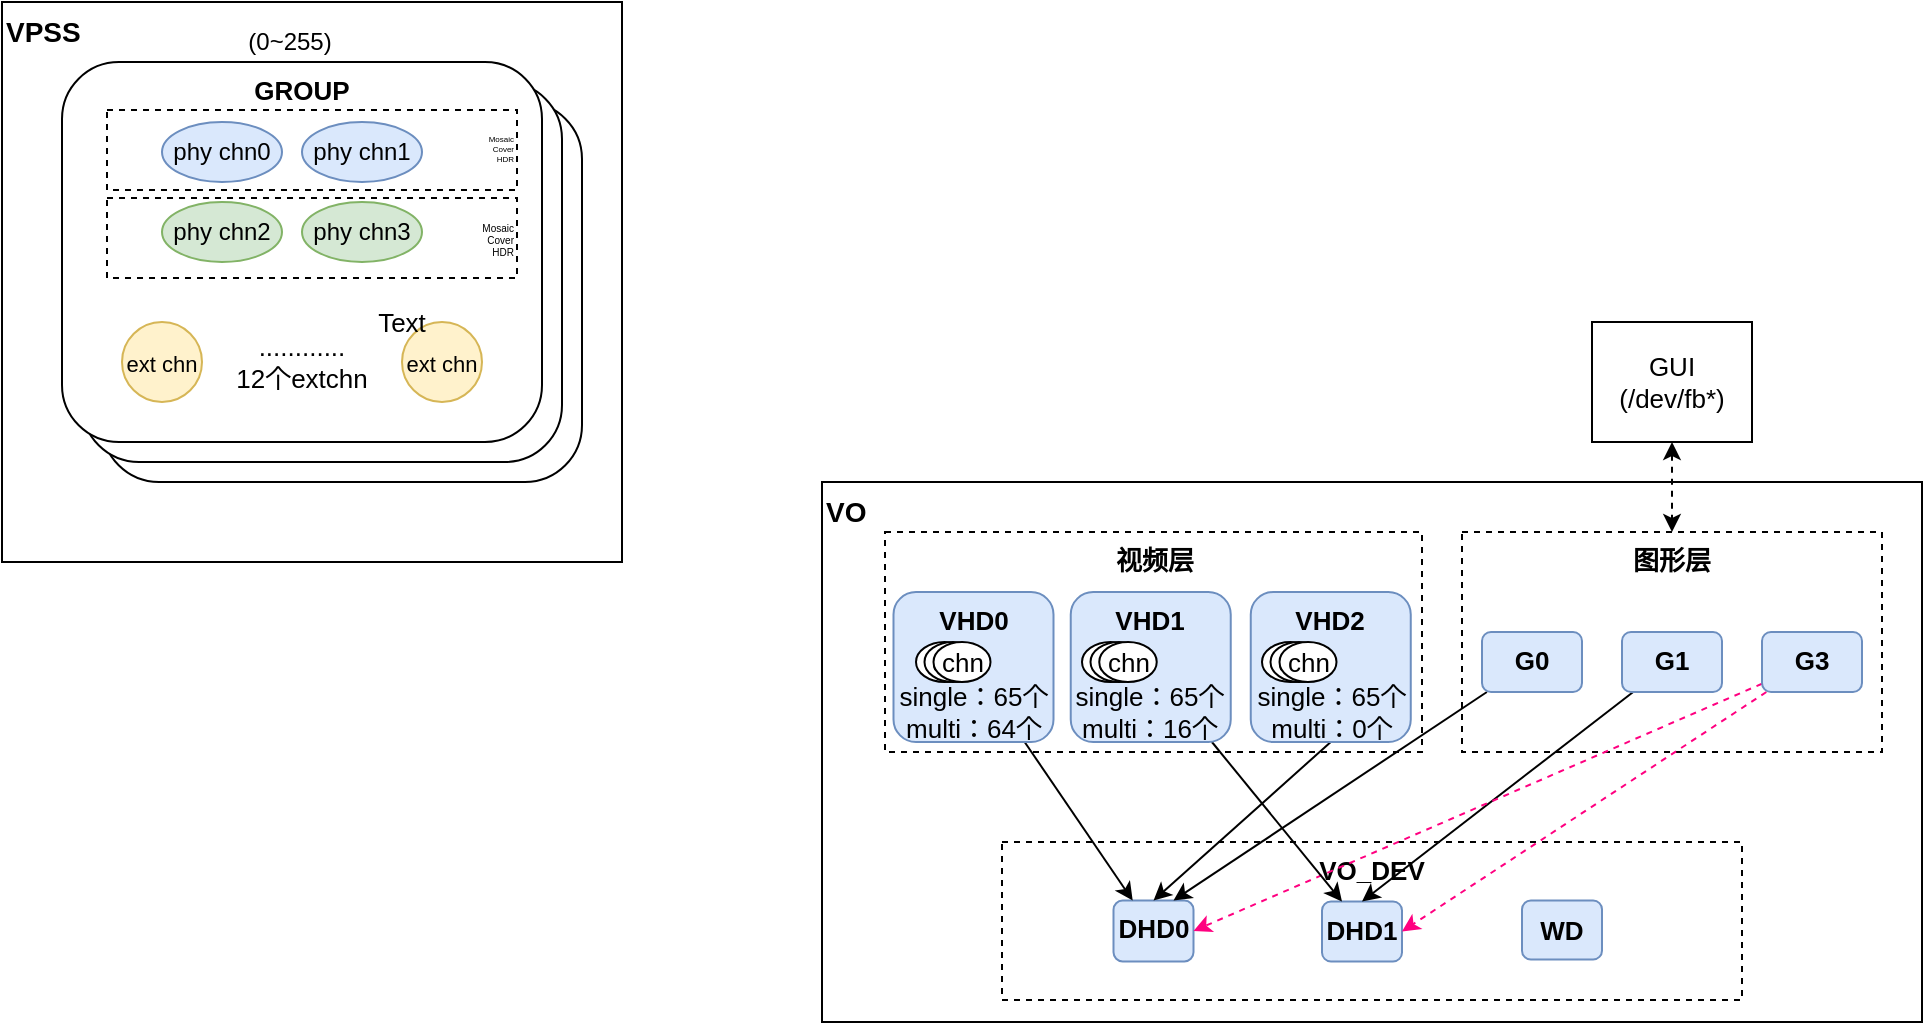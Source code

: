 <mxfile version="13.6.2" type="github">
  <diagram id="9_gmzhCpPDqssE4yvcd8" name="Page-1">
    <mxGraphModel dx="1673" dy="896" grid="1" gridSize="10" guides="1" tooltips="1" connect="1" arrows="1" fold="1" page="1" pageScale="1" pageWidth="827" pageHeight="1169" math="0" shadow="0">
      <root>
        <mxCell id="0" />
        <mxCell id="1" parent="0" />
        <mxCell id="-ScfMJ13ZqfuD61gXW52-28" value="VO" style="rounded=0;whiteSpace=wrap;html=1;horizontal=1;verticalAlign=top;align=left;fontStyle=1;fontSize=14;" vertex="1" parent="1">
          <mxGeometry x="700" y="450" width="550" height="270" as="geometry" />
        </mxCell>
        <mxCell id="-ScfMJ13ZqfuD61gXW52-31" value="VO_DEV" style="text;html=1;fillColor=none;align=center;verticalAlign=top;whiteSpace=wrap;rounded=0;dashed=1;fontSize=13;strokeColor=#000000;fontStyle=1" vertex="1" parent="1">
          <mxGeometry x="790" y="630" width="370" height="79" as="geometry" />
        </mxCell>
        <mxCell id="-ScfMJ13ZqfuD61gXW52-1" value="VPSS" style="rounded=0;whiteSpace=wrap;html=1;horizontal=1;verticalAlign=top;align=left;fontStyle=1;fontSize=14;" vertex="1" parent="1">
          <mxGeometry x="290" y="210" width="310" height="280" as="geometry" />
        </mxCell>
        <mxCell id="-ScfMJ13ZqfuD61gXW52-24" value="GROUP" style="rounded=1;whiteSpace=wrap;html=1;align=center;verticalAlign=top;fontStyle=1;fontSize=13;" vertex="1" parent="1">
          <mxGeometry x="340" y="260" width="240" height="190" as="geometry" />
        </mxCell>
        <mxCell id="-ScfMJ13ZqfuD61gXW52-22" value="GROUP" style="rounded=1;whiteSpace=wrap;html=1;align=center;verticalAlign=top;fontStyle=1;fontSize=13;" vertex="1" parent="1">
          <mxGeometry x="330" y="250" width="240" height="190" as="geometry" />
        </mxCell>
        <mxCell id="-ScfMJ13ZqfuD61gXW52-4" value="GROUP" style="rounded=1;whiteSpace=wrap;html=1;align=center;verticalAlign=top;fontStyle=1;fontSize=13;" vertex="1" parent="1">
          <mxGeometry x="320" y="240" width="240" height="190" as="geometry" />
        </mxCell>
        <mxCell id="-ScfMJ13ZqfuD61gXW52-5" value="(0~255)" style="text;html=1;strokeColor=none;fillColor=none;align=center;verticalAlign=middle;whiteSpace=wrap;rounded=0;" vertex="1" parent="1">
          <mxGeometry x="414" y="220" width="40" height="20" as="geometry" />
        </mxCell>
        <mxCell id="-ScfMJ13ZqfuD61gXW52-6" value="phy chn0" style="ellipse;whiteSpace=wrap;html=1;align=center;fillColor=#dae8fc;strokeColor=#6c8ebf;" vertex="1" parent="1">
          <mxGeometry x="370" y="270" width="60" height="30" as="geometry" />
        </mxCell>
        <mxCell id="-ScfMJ13ZqfuD61gXW52-16" value="&lt;font style=&quot;font-size: 11px&quot;&gt;ext chn&lt;/font&gt;" style="ellipse;whiteSpace=wrap;html=1;aspect=fixed;fontSize=13;align=center;fillColor=#fff2cc;strokeColor=#d6b656;" vertex="1" parent="1">
          <mxGeometry x="350" y="370" width="40" height="40" as="geometry" />
        </mxCell>
        <mxCell id="-ScfMJ13ZqfuD61gXW52-17" value="phy chn2" style="ellipse;whiteSpace=wrap;html=1;align=center;fillColor=#d5e8d4;strokeColor=#82b366;" vertex="1" parent="1">
          <mxGeometry x="370" y="310" width="60" height="30" as="geometry" />
        </mxCell>
        <mxCell id="-ScfMJ13ZqfuD61gXW52-18" value="phy chn3" style="ellipse;whiteSpace=wrap;html=1;align=center;fillColor=#d5e8d4;strokeColor=#82b366;" vertex="1" parent="1">
          <mxGeometry x="440" y="310" width="60" height="30" as="geometry" />
        </mxCell>
        <mxCell id="-ScfMJ13ZqfuD61gXW52-19" value="phy chn1" style="ellipse;whiteSpace=wrap;html=1;align=center;fillColor=#dae8fc;strokeColor=#6c8ebf;" vertex="1" parent="1">
          <mxGeometry x="440" y="270" width="60" height="30" as="geometry" />
        </mxCell>
        <mxCell id="-ScfMJ13ZqfuD61gXW52-20" value="&lt;font style=&quot;font-size: 11px&quot;&gt;ext chn&lt;/font&gt;" style="ellipse;whiteSpace=wrap;html=1;aspect=fixed;fontSize=13;align=center;fillColor=#fff2cc;strokeColor=#d6b656;" vertex="1" parent="1">
          <mxGeometry x="490" y="370" width="40" height="40" as="geometry" />
        </mxCell>
        <mxCell id="-ScfMJ13ZqfuD61gXW52-21" value="............&lt;br&gt;12个extchn" style="text;html=1;strokeColor=none;fillColor=none;align=center;verticalAlign=middle;whiteSpace=wrap;rounded=0;fontSize=13;" vertex="1" parent="1">
          <mxGeometry x="397" y="380" width="86" height="20" as="geometry" />
        </mxCell>
        <mxCell id="-ScfMJ13ZqfuD61gXW52-25" value="Text" style="text;html=1;strokeColor=none;fillColor=none;align=center;verticalAlign=middle;whiteSpace=wrap;rounded=0;fontSize=13;" vertex="1" parent="1">
          <mxGeometry x="470" y="360" width="40" height="20" as="geometry" />
        </mxCell>
        <mxCell id="-ScfMJ13ZqfuD61gXW52-26" value="Mosaic&lt;br style=&quot;font-size: 4px;&quot;&gt;Cover&lt;br style=&quot;font-size: 4px;&quot;&gt;HDR" style="text;html=1;fillColor=none;align=right;verticalAlign=middle;whiteSpace=wrap;rounded=0;fontSize=4;strokeColor=#000000;dashed=1;" vertex="1" parent="1">
          <mxGeometry x="342.5" y="264" width="205" height="40" as="geometry" />
        </mxCell>
        <mxCell id="-ScfMJ13ZqfuD61gXW52-27" value="Mosaic&lt;br&gt;Cover&lt;br&gt;HDR" style="text;html=1;fillColor=none;align=right;verticalAlign=middle;whiteSpace=wrap;rounded=0;fontSize=5;strokeColor=#000000;dashed=1;" vertex="1" parent="1">
          <mxGeometry x="342.5" y="308" width="205" height="40" as="geometry" />
        </mxCell>
        <mxCell id="-ScfMJ13ZqfuD61gXW52-29" value="DHD0" style="rounded=1;whiteSpace=wrap;html=1;align=center;verticalAlign=top;fontStyle=1;fontSize=13;fillColor=#dae8fc;strokeColor=#6c8ebf;" vertex="1" parent="1">
          <mxGeometry x="845.75" y="659.25" width="40" height="30.5" as="geometry" />
        </mxCell>
        <mxCell id="-ScfMJ13ZqfuD61gXW52-30" value="DHD1" style="rounded=1;whiteSpace=wrap;html=1;align=center;verticalAlign=top;fontStyle=1;fontSize=13;fillColor=#dae8fc;strokeColor=#6c8ebf;" vertex="1" parent="1">
          <mxGeometry x="950" y="659.75" width="40" height="30" as="geometry" />
        </mxCell>
        <mxCell id="-ScfMJ13ZqfuD61gXW52-32" value="视频层" style="text;html=1;fillColor=none;align=center;verticalAlign=top;whiteSpace=wrap;rounded=0;dashed=1;fontSize=13;strokeColor=#000000;fontStyle=1" vertex="1" parent="1">
          <mxGeometry x="731.5" y="475" width="268.5" height="110" as="geometry" />
        </mxCell>
        <mxCell id="-ScfMJ13ZqfuD61gXW52-43" value="" style="rounded=0;orthogonalLoop=1;jettySize=auto;html=1;fontSize=13;" edge="1" parent="1" source="-ScfMJ13ZqfuD61gXW52-33" target="-ScfMJ13ZqfuD61gXW52-29">
          <mxGeometry relative="1" as="geometry" />
        </mxCell>
        <mxCell id="-ScfMJ13ZqfuD61gXW52-33" value="VHD0" style="rounded=1;whiteSpace=wrap;html=1;align=center;verticalAlign=top;fontStyle=1;fontSize=13;fillColor=#dae8fc;strokeColor=#6c8ebf;" vertex="1" parent="1">
          <mxGeometry x="735.75" y="505" width="80" height="75" as="geometry" />
        </mxCell>
        <mxCell id="-ScfMJ13ZqfuD61gXW52-36" value="WD" style="rounded=1;whiteSpace=wrap;html=1;align=center;verticalAlign=middle;fontStyle=1;fontSize=13;fillColor=#dae8fc;strokeColor=#6c8ebf;horizontal=1;" vertex="1" parent="1">
          <mxGeometry x="1050" y="659.25" width="40" height="29.5" as="geometry" />
        </mxCell>
        <mxCell id="-ScfMJ13ZqfuD61gXW52-37" value="图形层" style="text;html=1;fillColor=none;align=center;verticalAlign=top;whiteSpace=wrap;rounded=0;dashed=1;fontSize=13;strokeColor=#000000;fontStyle=1" vertex="1" parent="1">
          <mxGeometry x="1020" y="475" width="210" height="110" as="geometry" />
        </mxCell>
        <mxCell id="-ScfMJ13ZqfuD61gXW52-45" value="" style="edgeStyle=none;rounded=0;orthogonalLoop=1;jettySize=auto;html=1;fontSize=13;entryX=0.75;entryY=0;entryDx=0;entryDy=0;" edge="1" parent="1" source="-ScfMJ13ZqfuD61gXW52-38" target="-ScfMJ13ZqfuD61gXW52-29">
          <mxGeometry relative="1" as="geometry" />
        </mxCell>
        <mxCell id="-ScfMJ13ZqfuD61gXW52-38" value="G0" style="rounded=1;whiteSpace=wrap;html=1;align=center;verticalAlign=top;fontStyle=1;fontSize=13;fillColor=#dae8fc;strokeColor=#6c8ebf;" vertex="1" parent="1">
          <mxGeometry x="1030" y="525" width="50" height="30" as="geometry" />
        </mxCell>
        <mxCell id="-ScfMJ13ZqfuD61gXW52-47" style="edgeStyle=none;rounded=0;orthogonalLoop=1;jettySize=auto;html=1;entryX=0.5;entryY=0;entryDx=0;entryDy=0;fontSize=13;" edge="1" parent="1" source="-ScfMJ13ZqfuD61gXW52-39" target="-ScfMJ13ZqfuD61gXW52-30">
          <mxGeometry relative="1" as="geometry" />
        </mxCell>
        <mxCell id="-ScfMJ13ZqfuD61gXW52-39" value="G1" style="rounded=1;whiteSpace=wrap;html=1;align=center;verticalAlign=top;fontStyle=1;fontSize=13;fillColor=#dae8fc;strokeColor=#6c8ebf;" vertex="1" parent="1">
          <mxGeometry x="1100" y="525" width="50" height="30" as="geometry" />
        </mxCell>
        <mxCell id="-ScfMJ13ZqfuD61gXW52-48" style="edgeStyle=none;rounded=0;orthogonalLoop=1;jettySize=auto;html=1;entryX=1;entryY=0.5;entryDx=0;entryDy=0;fontSize=13;dashed=1;strokeColor=#FF0080;" edge="1" parent="1" source="-ScfMJ13ZqfuD61gXW52-40" target="-ScfMJ13ZqfuD61gXW52-30">
          <mxGeometry relative="1" as="geometry" />
        </mxCell>
        <mxCell id="-ScfMJ13ZqfuD61gXW52-49" style="edgeStyle=none;rounded=0;orthogonalLoop=1;jettySize=auto;html=1;entryX=1;entryY=0.5;entryDx=0;entryDy=0;dashed=1;strokeColor=#FF0080;fontSize=13;" edge="1" parent="1" source="-ScfMJ13ZqfuD61gXW52-40" target="-ScfMJ13ZqfuD61gXW52-29">
          <mxGeometry relative="1" as="geometry" />
        </mxCell>
        <mxCell id="-ScfMJ13ZqfuD61gXW52-40" value="G3" style="rounded=1;whiteSpace=wrap;html=1;align=center;verticalAlign=top;fontStyle=1;fontSize=13;fillColor=#dae8fc;strokeColor=#6c8ebf;" vertex="1" parent="1">
          <mxGeometry x="1170" y="525" width="50" height="30" as="geometry" />
        </mxCell>
        <mxCell id="-ScfMJ13ZqfuD61gXW52-46" value="" style="edgeStyle=none;rounded=0;orthogonalLoop=1;jettySize=auto;html=1;fontSize=13;entryX=0.25;entryY=0;entryDx=0;entryDy=0;" edge="1" parent="1" source="-ScfMJ13ZqfuD61gXW52-41" target="-ScfMJ13ZqfuD61gXW52-30">
          <mxGeometry relative="1" as="geometry" />
        </mxCell>
        <mxCell id="-ScfMJ13ZqfuD61gXW52-41" value="VHD1" style="rounded=1;whiteSpace=wrap;html=1;align=center;verticalAlign=top;fontStyle=1;fontSize=13;fillColor=#dae8fc;strokeColor=#6c8ebf;" vertex="1" parent="1">
          <mxGeometry x="824.37" y="505" width="80" height="75" as="geometry" />
        </mxCell>
        <mxCell id="-ScfMJ13ZqfuD61gXW52-44" value="" style="edgeStyle=none;rounded=0;orthogonalLoop=1;jettySize=auto;html=1;fontSize=13;entryX=0.5;entryY=0;entryDx=0;entryDy=0;exitX=0.5;exitY=1;exitDx=0;exitDy=0;" edge="1" parent="1" source="-ScfMJ13ZqfuD61gXW52-42" target="-ScfMJ13ZqfuD61gXW52-29">
          <mxGeometry relative="1" as="geometry" />
        </mxCell>
        <mxCell id="-ScfMJ13ZqfuD61gXW52-42" value="VHD2" style="rounded=1;whiteSpace=wrap;html=1;align=center;verticalAlign=top;fontStyle=1;fontSize=13;fillColor=#dae8fc;strokeColor=#6c8ebf;" vertex="1" parent="1">
          <mxGeometry x="914.38" y="505" width="80" height="75" as="geometry" />
        </mxCell>
        <mxCell id="-ScfMJ13ZqfuD61gXW52-51" style="edgeStyle=none;rounded=0;orthogonalLoop=1;jettySize=auto;html=1;entryX=0.5;entryY=0;entryDx=0;entryDy=0;dashed=1;fontSize=13;startArrow=classic;startFill=1;" edge="1" parent="1" source="-ScfMJ13ZqfuD61gXW52-50" target="-ScfMJ13ZqfuD61gXW52-37">
          <mxGeometry relative="1" as="geometry" />
        </mxCell>
        <mxCell id="-ScfMJ13ZqfuD61gXW52-50" value="GUI&lt;br&gt;(/dev/fb*)" style="rounded=0;whiteSpace=wrap;html=1;strokeColor=#000000;fontSize=13;align=center;" vertex="1" parent="1">
          <mxGeometry x="1085" y="370" width="80" height="60" as="geometry" />
        </mxCell>
        <mxCell id="-ScfMJ13ZqfuD61gXW52-52" value="chn" style="ellipse;whiteSpace=wrap;html=1;strokeColor=#000000;fontSize=13;align=center;" vertex="1" parent="1">
          <mxGeometry x="747" y="530" width="28.5" height="20" as="geometry" />
        </mxCell>
        <mxCell id="-ScfMJ13ZqfuD61gXW52-53" value="chn" style="ellipse;whiteSpace=wrap;html=1;strokeColor=#000000;fontSize=13;align=center;" vertex="1" parent="1">
          <mxGeometry x="751.25" y="530" width="28.5" height="20" as="geometry" />
        </mxCell>
        <mxCell id="-ScfMJ13ZqfuD61gXW52-54" value="chn" style="ellipse;whiteSpace=wrap;html=1;strokeColor=#000000;fontSize=13;align=center;" vertex="1" parent="1">
          <mxGeometry x="755.75" y="530" width="28.5" height="20" as="geometry" />
        </mxCell>
        <mxCell id="-ScfMJ13ZqfuD61gXW52-57" value="chn" style="ellipse;whiteSpace=wrap;html=1;strokeColor=#000000;fontSize=13;align=center;" vertex="1" parent="1">
          <mxGeometry x="830" y="530" width="28.5" height="20" as="geometry" />
        </mxCell>
        <mxCell id="-ScfMJ13ZqfuD61gXW52-60" value="chn" style="ellipse;whiteSpace=wrap;html=1;strokeColor=#000000;fontSize=13;align=center;" vertex="1" parent="1">
          <mxGeometry x="920" y="530" width="28.5" height="20" as="geometry" />
        </mxCell>
        <mxCell id="-ScfMJ13ZqfuD61gXW52-56" value="chn" style="ellipse;whiteSpace=wrap;html=1;strokeColor=#000000;fontSize=13;align=center;" vertex="1" parent="1">
          <mxGeometry x="834.25" y="530" width="28.5" height="20" as="geometry" />
        </mxCell>
        <mxCell id="-ScfMJ13ZqfuD61gXW52-55" value="chn" style="ellipse;whiteSpace=wrap;html=1;strokeColor=#000000;fontSize=13;align=center;" vertex="1" parent="1">
          <mxGeometry x="838.63" y="530" width="28.74" height="20" as="geometry" />
        </mxCell>
        <mxCell id="-ScfMJ13ZqfuD61gXW52-59" value="chn" style="ellipse;whiteSpace=wrap;html=1;strokeColor=#000000;fontSize=13;align=center;" vertex="1" parent="1">
          <mxGeometry x="924.25" y="530" width="28.5" height="20" as="geometry" />
        </mxCell>
        <mxCell id="-ScfMJ13ZqfuD61gXW52-58" value="chn" style="ellipse;whiteSpace=wrap;html=1;strokeColor=#000000;fontSize=13;align=center;" vertex="1" parent="1">
          <mxGeometry x="928.75" y="530" width="28.5" height="20" as="geometry" />
        </mxCell>
        <mxCell id="-ScfMJ13ZqfuD61gXW52-61" value="single：65个&lt;br&gt;multi：64个" style="text;html=1;strokeColor=none;fillColor=none;align=center;verticalAlign=middle;whiteSpace=wrap;rounded=0;fontSize=13;" vertex="1" parent="1">
          <mxGeometry x="732.88" y="550" width="85.75" height="30" as="geometry" />
        </mxCell>
        <mxCell id="-ScfMJ13ZqfuD61gXW52-68" value="single：65个&lt;br&gt;multi：16个" style="text;html=1;strokeColor=none;fillColor=none;align=center;verticalAlign=middle;whiteSpace=wrap;rounded=0;fontSize=13;" vertex="1" parent="1">
          <mxGeometry x="821.49" y="550" width="85.75" height="30" as="geometry" />
        </mxCell>
        <mxCell id="-ScfMJ13ZqfuD61gXW52-69" value="single：65个&lt;br&gt;multi：0个" style="text;html=1;strokeColor=none;fillColor=none;align=center;verticalAlign=middle;whiteSpace=wrap;rounded=0;fontSize=13;" vertex="1" parent="1">
          <mxGeometry x="911.51" y="550" width="85.75" height="30" as="geometry" />
        </mxCell>
      </root>
    </mxGraphModel>
  </diagram>
</mxfile>
